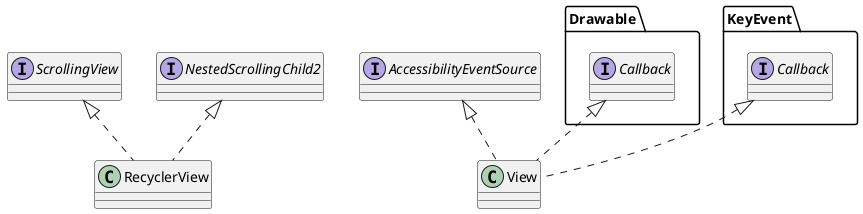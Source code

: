 @startuml

together {
interface NestedScrollingChild2
interface ScrollingView
class RecyclerView
}

NestedScrollingChild2 <|.. RecyclerView
ScrollingView <|.. RecyclerView


together {
interface Drawable.Callback
interface KeyEvent.Callback
interface AccessibilityEventSource
class View
}

Drawable.Callback <|.. View
AccessibilityEventSource <|.. View
KeyEvent.Callback <|.. View



@enduml
